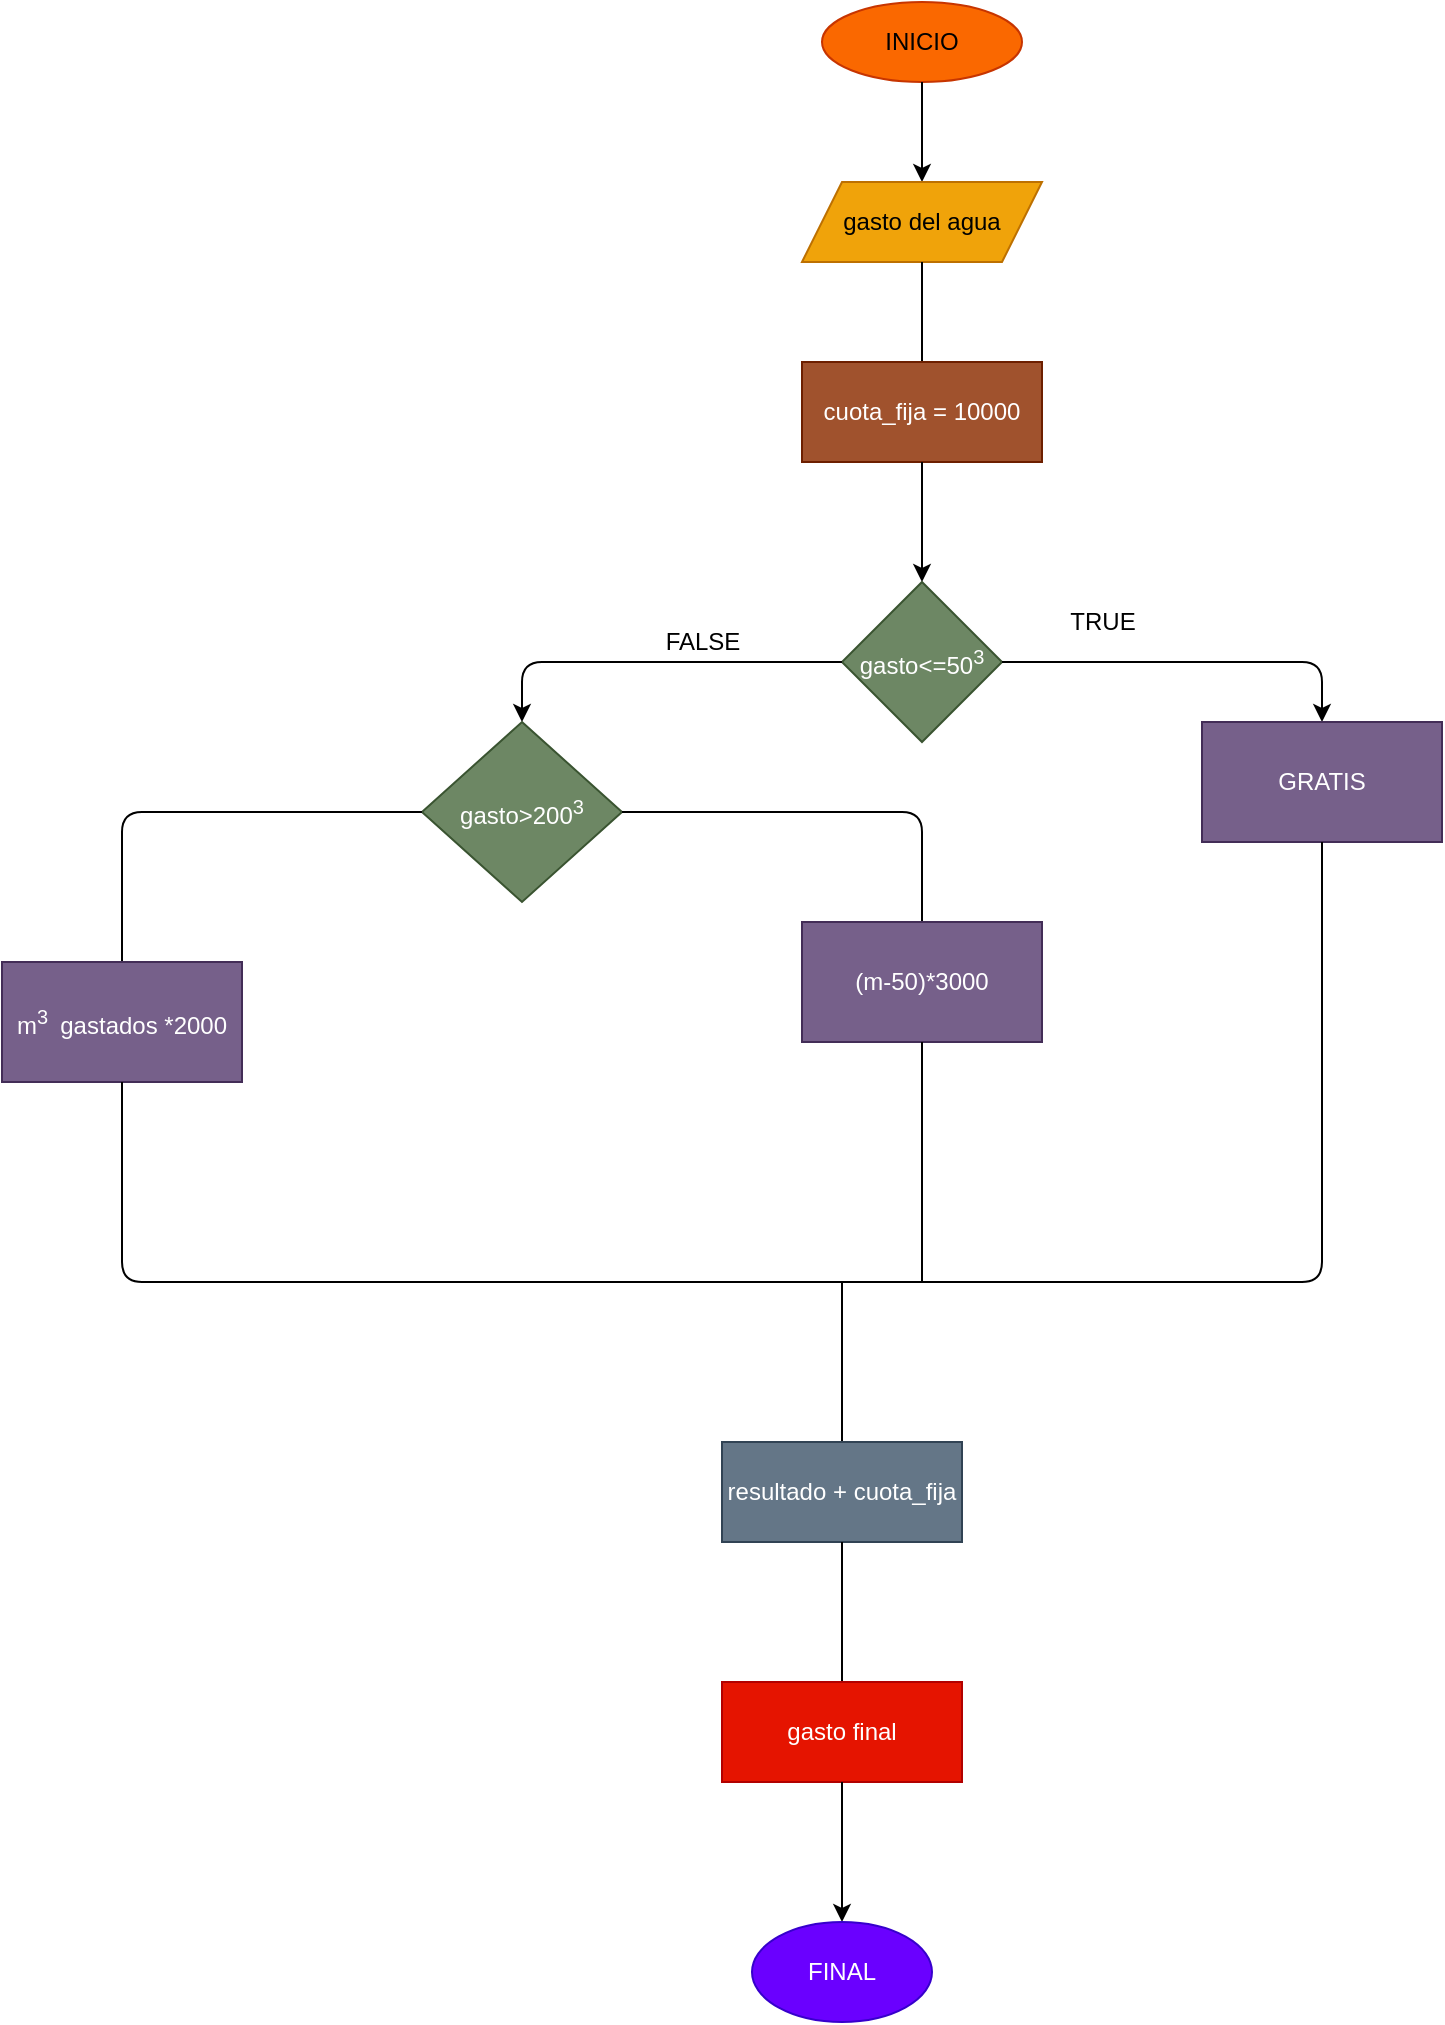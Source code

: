 <mxfile>
    <diagram id="ZNQ7dfp9pY2uOykUGSOy" name="Página-1">
        <mxGraphModel dx="3401" dy="662" grid="1" gridSize="10" guides="1" tooltips="1" connect="1" arrows="1" fold="1" page="1" pageScale="1" pageWidth="2339" pageHeight="3300" math="0" shadow="0">
            <root>
                <mxCell id="0"/>
                <mxCell id="1" parent="0"/>
                <mxCell id="3" value="INICIO" style="ellipse;whiteSpace=wrap;html=1;fillColor=#fa6800;fontColor=#000000;strokeColor=#C73500;" parent="1" vertex="1">
                    <mxGeometry x="230" y="760" width="100" height="40" as="geometry"/>
                </mxCell>
                <mxCell id="4" value="" style="endArrow=classic;html=1;exitX=0.5;exitY=1;exitDx=0;exitDy=0;" parent="1" source="3" edge="1">
                    <mxGeometry width="50" height="50" relative="1" as="geometry">
                        <mxPoint x="300" y="980" as="sourcePoint"/>
                        <mxPoint x="280" y="850" as="targetPoint"/>
                    </mxGeometry>
                </mxCell>
                <mxCell id="5" value="gasto del agua" style="shape=parallelogram;perimeter=parallelogramPerimeter;whiteSpace=wrap;html=1;fixedSize=1;fillColor=#f0a30a;fontColor=#000000;strokeColor=#BD7000;" parent="1" vertex="1">
                    <mxGeometry x="220" y="850" width="120" height="40" as="geometry"/>
                </mxCell>
                <mxCell id="6" value="" style="endArrow=none;html=1;entryX=0.5;entryY=1;entryDx=0;entryDy=0;" parent="1" target="5" edge="1">
                    <mxGeometry width="50" height="50" relative="1" as="geometry">
                        <mxPoint x="280" y="940" as="sourcePoint"/>
                        <mxPoint x="350" y="930" as="targetPoint"/>
                    </mxGeometry>
                </mxCell>
                <mxCell id="7" value="cuota_fija = 10000" style="rounded=0;whiteSpace=wrap;html=1;fillColor=#a0522d;fontColor=#ffffff;strokeColor=#6D1F00;" parent="1" vertex="1">
                    <mxGeometry x="220" y="940" width="120" height="50" as="geometry"/>
                </mxCell>
                <mxCell id="8" value="" style="endArrow=classic;html=1;exitX=0.5;exitY=1;exitDx=0;exitDy=0;" parent="1" source="7" edge="1">
                    <mxGeometry width="50" height="50" relative="1" as="geometry">
                        <mxPoint x="300" y="1130" as="sourcePoint"/>
                        <mxPoint x="280" y="1050" as="targetPoint"/>
                    </mxGeometry>
                </mxCell>
                <mxCell id="9" value="gasto&amp;lt;=50&lt;sup&gt;3&lt;/sup&gt;" style="rhombus;whiteSpace=wrap;html=1;fillColor=#6d8764;fontColor=#ffffff;strokeColor=#3A5431;" parent="1" vertex="1">
                    <mxGeometry x="240" y="1050" width="80" height="80" as="geometry"/>
                </mxCell>
                <mxCell id="10" value="" style="endArrow=classic;html=1;exitX=1;exitY=0.5;exitDx=0;exitDy=0;" parent="1" source="9" edge="1">
                    <mxGeometry width="50" height="50" relative="1" as="geometry">
                        <mxPoint x="300" y="1130" as="sourcePoint"/>
                        <mxPoint x="480" y="1120" as="targetPoint"/>
                        <Array as="points">
                            <mxPoint x="480" y="1090"/>
                        </Array>
                    </mxGeometry>
                </mxCell>
                <mxCell id="11" value="" style="endArrow=classic;html=1;exitX=0;exitY=0.5;exitDx=0;exitDy=0;" parent="1" source="9" edge="1">
                    <mxGeometry width="50" height="50" relative="1" as="geometry">
                        <mxPoint x="70" y="1120" as="sourcePoint"/>
                        <mxPoint x="80" y="1120" as="targetPoint"/>
                        <Array as="points">
                            <mxPoint x="80" y="1090"/>
                            <mxPoint x="80" y="1110"/>
                        </Array>
                    </mxGeometry>
                </mxCell>
                <mxCell id="12" value="FALSE" style="text;html=1;align=center;verticalAlign=middle;resizable=0;points=[];autosize=1;strokeColor=none;fillColor=none;" parent="1" vertex="1">
                    <mxGeometry x="140" y="1065" width="60" height="30" as="geometry"/>
                </mxCell>
                <mxCell id="13" value="TRUE" style="text;html=1;align=center;verticalAlign=middle;resizable=0;points=[];autosize=1;strokeColor=none;fillColor=none;" parent="1" vertex="1">
                    <mxGeometry x="340" y="1055" width="60" height="30" as="geometry"/>
                </mxCell>
                <mxCell id="14" value="gasto&amp;gt;200&lt;sup&gt;3&lt;/sup&gt;" style="rhombus;whiteSpace=wrap;html=1;fillColor=#6d8764;fontColor=#ffffff;strokeColor=#3A5431;" parent="1" vertex="1">
                    <mxGeometry x="30" y="1120" width="100" height="90" as="geometry"/>
                </mxCell>
                <mxCell id="15" value="GRATIS" style="rounded=0;whiteSpace=wrap;html=1;fillColor=#76608a;fontColor=#ffffff;strokeColor=#432D57;" parent="1" vertex="1">
                    <mxGeometry x="420" y="1120" width="120" height="60" as="geometry"/>
                </mxCell>
                <mxCell id="16" value="" style="endArrow=none;html=1;entryX=1;entryY=0.5;entryDx=0;entryDy=0;" parent="1" target="14" edge="1">
                    <mxGeometry width="50" height="50" relative="1" as="geometry">
                        <mxPoint x="280" y="1240" as="sourcePoint"/>
                        <mxPoint x="290" y="1150" as="targetPoint"/>
                        <Array as="points">
                            <mxPoint x="280" y="1165"/>
                        </Array>
                    </mxGeometry>
                </mxCell>
                <mxCell id="17" value="" style="endArrow=none;html=1;entryX=0;entryY=0.5;entryDx=0;entryDy=0;" parent="1" target="14" edge="1">
                    <mxGeometry width="50" height="50" relative="1" as="geometry">
                        <mxPoint x="-120" y="1240" as="sourcePoint"/>
                        <mxPoint x="20" y="1170" as="targetPoint"/>
                        <Array as="points">
                            <mxPoint x="-120" y="1165"/>
                        </Array>
                    </mxGeometry>
                </mxCell>
                <mxCell id="18" value="m&lt;sup&gt;3&amp;nbsp;&lt;/sup&gt;&amp;nbsp;gastados *2000" style="rounded=0;whiteSpace=wrap;html=1;fillColor=#76608a;fontColor=#ffffff;strokeColor=#432D57;" parent="1" vertex="1">
                    <mxGeometry x="-180" y="1240" width="120" height="60" as="geometry"/>
                </mxCell>
                <mxCell id="19" value="(m-50)*3000" style="rounded=0;whiteSpace=wrap;html=1;fillColor=#76608a;fontColor=#ffffff;strokeColor=#432D57;" parent="1" vertex="1">
                    <mxGeometry x="220" y="1220" width="120" height="60" as="geometry"/>
                </mxCell>
                <mxCell id="20" value="" style="endArrow=none;html=1;entryX=0.5;entryY=1;entryDx=0;entryDy=0;exitX=0.5;exitY=1;exitDx=0;exitDy=0;" parent="1" source="15" target="18" edge="1">
                    <mxGeometry width="50" height="50" relative="1" as="geometry">
                        <mxPoint x="500" y="1270" as="sourcePoint"/>
                        <mxPoint x="-120" y="1340" as="targetPoint"/>
                        <Array as="points">
                            <mxPoint x="480" y="1400"/>
                            <mxPoint x="280" y="1400"/>
                            <mxPoint x="-120" y="1400"/>
                        </Array>
                    </mxGeometry>
                </mxCell>
                <mxCell id="21" value="" style="endArrow=none;html=1;entryX=0.5;entryY=1;entryDx=0;entryDy=0;" parent="1" target="19" edge="1">
                    <mxGeometry width="50" height="50" relative="1" as="geometry">
                        <mxPoint x="280" y="1400" as="sourcePoint"/>
                        <mxPoint x="380" y="1310" as="targetPoint"/>
                    </mxGeometry>
                </mxCell>
                <mxCell id="22" value="" style="endArrow=none;html=1;" edge="1" parent="1">
                    <mxGeometry width="50" height="50" relative="1" as="geometry">
                        <mxPoint x="240" y="1480" as="sourcePoint"/>
                        <mxPoint x="240" y="1400" as="targetPoint"/>
                    </mxGeometry>
                </mxCell>
                <mxCell id="23" value="resultado + cuota_fija" style="rounded=0;whiteSpace=wrap;html=1;fillColor=#647687;fontColor=#ffffff;strokeColor=#314354;" vertex="1" parent="1">
                    <mxGeometry x="180" y="1480" width="120" height="50" as="geometry"/>
                </mxCell>
                <mxCell id="24" value="" style="endArrow=none;html=1;" edge="1" parent="1">
                    <mxGeometry width="50" height="50" relative="1" as="geometry">
                        <mxPoint x="240" y="1600" as="sourcePoint"/>
                        <mxPoint x="240" y="1530" as="targetPoint"/>
                    </mxGeometry>
                </mxCell>
                <mxCell id="25" value="gasto final" style="rounded=0;whiteSpace=wrap;html=1;fillColor=#e51400;fontColor=#ffffff;strokeColor=#B20000;" vertex="1" parent="1">
                    <mxGeometry x="180" y="1600" width="120" height="50" as="geometry"/>
                </mxCell>
                <mxCell id="26" value="" style="endArrow=classic;html=1;exitX=0.5;exitY=1;exitDx=0;exitDy=0;" edge="1" parent="1" source="25">
                    <mxGeometry width="50" height="50" relative="1" as="geometry">
                        <mxPoint x="220" y="1740" as="sourcePoint"/>
                        <mxPoint x="240" y="1720" as="targetPoint"/>
                    </mxGeometry>
                </mxCell>
                <mxCell id="27" value="FINAL" style="ellipse;whiteSpace=wrap;html=1;fillColor=#6a00ff;fontColor=#ffffff;strokeColor=#3700CC;" vertex="1" parent="1">
                    <mxGeometry x="195" y="1720" width="90" height="50" as="geometry"/>
                </mxCell>
            </root>
        </mxGraphModel>
    </diagram>
</mxfile>